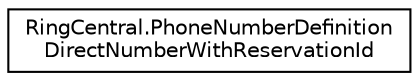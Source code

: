 digraph "Graphical Class Hierarchy"
{
 // LATEX_PDF_SIZE
  edge [fontname="Helvetica",fontsize="10",labelfontname="Helvetica",labelfontsize="10"];
  node [fontname="Helvetica",fontsize="10",shape=record];
  rankdir="LR";
  Node0 [label="RingCentral.PhoneNumberDefinition\lDirectNumberWithReservationId",height=0.2,width=0.4,color="black", fillcolor="white", style="filled",URL="$classRingCentral_1_1PhoneNumberDefinitionDirectNumberWithReservationId.html",tooltip="To be used for direct number assignment in case number pool is not supported"];
}
